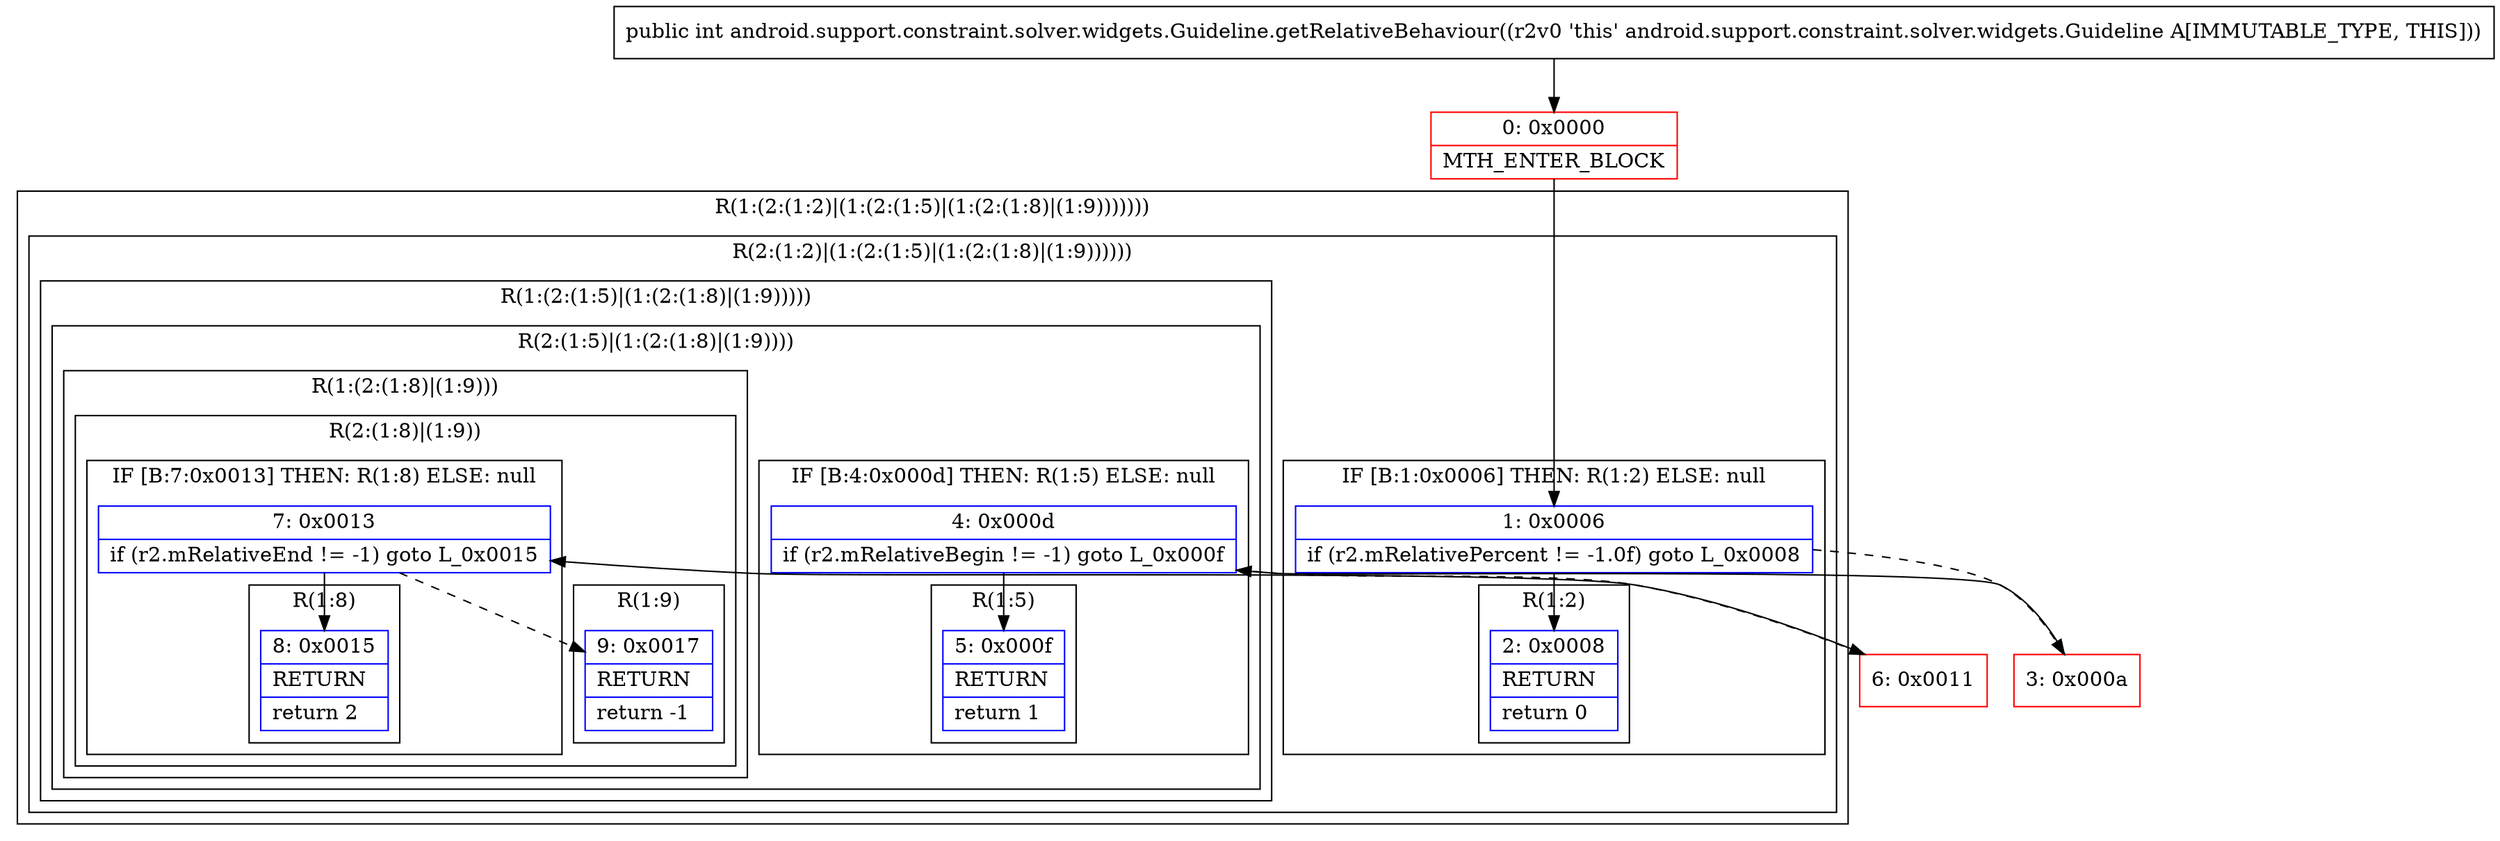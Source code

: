 digraph "CFG forandroid.support.constraint.solver.widgets.Guideline.getRelativeBehaviour()I" {
subgraph cluster_Region_1259854692 {
label = "R(1:(2:(1:2)|(1:(2:(1:5)|(1:(2:(1:8)|(1:9)))))))";
node [shape=record,color=blue];
subgraph cluster_Region_978171547 {
label = "R(2:(1:2)|(1:(2:(1:5)|(1:(2:(1:8)|(1:9))))))";
node [shape=record,color=blue];
subgraph cluster_IfRegion_2022007475 {
label = "IF [B:1:0x0006] THEN: R(1:2) ELSE: null";
node [shape=record,color=blue];
Node_1 [shape=record,label="{1\:\ 0x0006|if (r2.mRelativePercent != \-1.0f) goto L_0x0008\l}"];
subgraph cluster_Region_468866102 {
label = "R(1:2)";
node [shape=record,color=blue];
Node_2 [shape=record,label="{2\:\ 0x0008|RETURN\l|return 0\l}"];
}
}
subgraph cluster_Region_1850433751 {
label = "R(1:(2:(1:5)|(1:(2:(1:8)|(1:9)))))";
node [shape=record,color=blue];
subgraph cluster_Region_962984683 {
label = "R(2:(1:5)|(1:(2:(1:8)|(1:9))))";
node [shape=record,color=blue];
subgraph cluster_IfRegion_1789298574 {
label = "IF [B:4:0x000d] THEN: R(1:5) ELSE: null";
node [shape=record,color=blue];
Node_4 [shape=record,label="{4\:\ 0x000d|if (r2.mRelativeBegin != \-1) goto L_0x000f\l}"];
subgraph cluster_Region_1669082376 {
label = "R(1:5)";
node [shape=record,color=blue];
Node_5 [shape=record,label="{5\:\ 0x000f|RETURN\l|return 1\l}"];
}
}
subgraph cluster_Region_1443148904 {
label = "R(1:(2:(1:8)|(1:9)))";
node [shape=record,color=blue];
subgraph cluster_Region_1075883745 {
label = "R(2:(1:8)|(1:9))";
node [shape=record,color=blue];
subgraph cluster_IfRegion_509926300 {
label = "IF [B:7:0x0013] THEN: R(1:8) ELSE: null";
node [shape=record,color=blue];
Node_7 [shape=record,label="{7\:\ 0x0013|if (r2.mRelativeEnd != \-1) goto L_0x0015\l}"];
subgraph cluster_Region_485663029 {
label = "R(1:8)";
node [shape=record,color=blue];
Node_8 [shape=record,label="{8\:\ 0x0015|RETURN\l|return 2\l}"];
}
}
subgraph cluster_Region_1864818999 {
label = "R(1:9)";
node [shape=record,color=blue];
Node_9 [shape=record,label="{9\:\ 0x0017|RETURN\l|return \-1\l}"];
}
}
}
}
}
}
}
Node_0 [shape=record,color=red,label="{0\:\ 0x0000|MTH_ENTER_BLOCK\l}"];
Node_3 [shape=record,color=red,label="{3\:\ 0x000a}"];
Node_6 [shape=record,color=red,label="{6\:\ 0x0011}"];
MethodNode[shape=record,label="{public int android.support.constraint.solver.widgets.Guideline.getRelativeBehaviour((r2v0 'this' android.support.constraint.solver.widgets.Guideline A[IMMUTABLE_TYPE, THIS])) }"];
MethodNode -> Node_0;
Node_1 -> Node_2;
Node_1 -> Node_3[style=dashed];
Node_4 -> Node_5;
Node_4 -> Node_6[style=dashed];
Node_7 -> Node_8;
Node_7 -> Node_9[style=dashed];
Node_0 -> Node_1;
Node_3 -> Node_4;
Node_6 -> Node_7;
}

